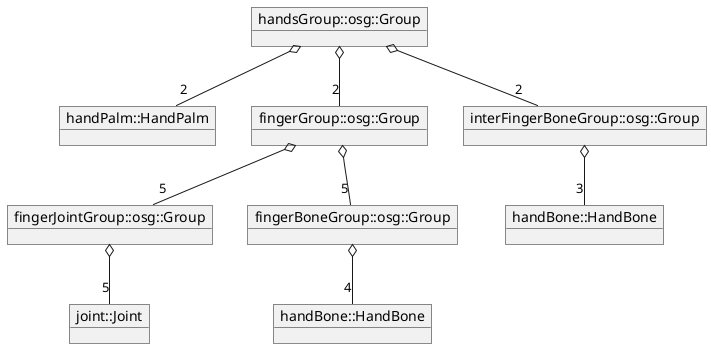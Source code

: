 // Module handModel
// Autor: Aug_RealityKings

@startuml
object "handsGroup::osg::Group" as obj1
object "handPalm::HandPalm" as obj2
object "fingerGroup::osg::Group" as obj3
object "interFingerBoneGroup::osg::Group" as obj4

object "fingerJointGroup::osg::Group" as obj5
object "fingerBoneGroup::osg::Group" as obj6

object "handBone::HandBone" as obj7

object "joint::Joint" as obj8
object "handBone::HandBone" as obj9



obj1 o-- "2" obj2
obj1 o-- "2" obj3
obj1 o-- "2" obj4

obj3 o-- "5" obj5
obj3 o-- "5" obj6

obj4 o-- "3" obj7

obj5 o-- "5" obj8

obj6 o-- "4" obj9



@enduml